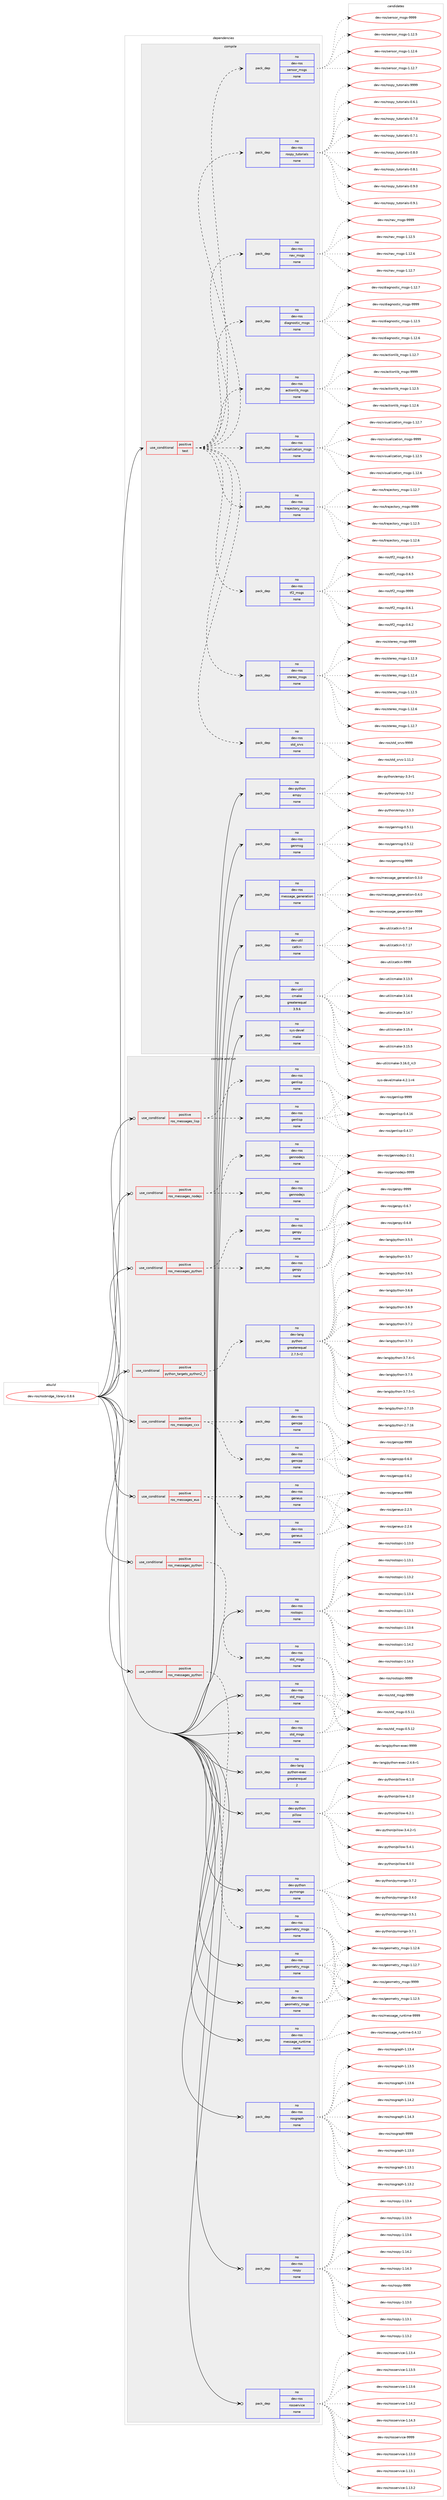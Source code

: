 digraph prolog {

# *************
# Graph options
# *************

newrank=true;
concentrate=true;
compound=true;
graph [rankdir=LR,fontname=Helvetica,fontsize=10,ranksep=1.5];#, ranksep=2.5, nodesep=0.2];
edge  [arrowhead=vee];
node  [fontname=Helvetica,fontsize=10];

# **********
# The ebuild
# **********

subgraph cluster_leftcol {
color=gray;
rank=same;
label=<<i>ebuild</i>>;
id [label="dev-ros/rosbridge_library-0.8.6", color=red, width=4, href="../dev-ros/rosbridge_library-0.8.6.svg"];
}

# ****************
# The dependencies
# ****************

subgraph cluster_midcol {
color=gray;
label=<<i>dependencies</i>>;
subgraph cluster_compile {
fillcolor="#eeeeee";
style=filled;
label=<<i>compile</i>>;
subgraph cond154495 {
dependency660416 [label=<<TABLE BORDER="0" CELLBORDER="1" CELLSPACING="0" CELLPADDING="4"><TR><TD ROWSPAN="3" CELLPADDING="10">use_conditional</TD></TR><TR><TD>positive</TD></TR><TR><TD>test</TD></TR></TABLE>>, shape=none, color=red];
subgraph pack494015 {
dependency660417 [label=<<TABLE BORDER="0" CELLBORDER="1" CELLSPACING="0" CELLPADDING="4" WIDTH="220"><TR><TD ROWSPAN="6" CELLPADDING="30">pack_dep</TD></TR><TR><TD WIDTH="110">no</TD></TR><TR><TD>dev-ros</TD></TR><TR><TD>actionlib_msgs</TD></TR><TR><TD>none</TD></TR><TR><TD></TD></TR></TABLE>>, shape=none, color=blue];
}
dependency660416:e -> dependency660417:w [weight=20,style="dashed",arrowhead="vee"];
subgraph pack494016 {
dependency660418 [label=<<TABLE BORDER="0" CELLBORDER="1" CELLSPACING="0" CELLPADDING="4" WIDTH="220"><TR><TD ROWSPAN="6" CELLPADDING="30">pack_dep</TD></TR><TR><TD WIDTH="110">no</TD></TR><TR><TD>dev-ros</TD></TR><TR><TD>diagnostic_msgs</TD></TR><TR><TD>none</TD></TR><TR><TD></TD></TR></TABLE>>, shape=none, color=blue];
}
dependency660416:e -> dependency660418:w [weight=20,style="dashed",arrowhead="vee"];
subgraph pack494017 {
dependency660419 [label=<<TABLE BORDER="0" CELLBORDER="1" CELLSPACING="0" CELLPADDING="4" WIDTH="220"><TR><TD ROWSPAN="6" CELLPADDING="30">pack_dep</TD></TR><TR><TD WIDTH="110">no</TD></TR><TR><TD>dev-ros</TD></TR><TR><TD>nav_msgs</TD></TR><TR><TD>none</TD></TR><TR><TD></TD></TR></TABLE>>, shape=none, color=blue];
}
dependency660416:e -> dependency660419:w [weight=20,style="dashed",arrowhead="vee"];
subgraph pack494018 {
dependency660420 [label=<<TABLE BORDER="0" CELLBORDER="1" CELLSPACING="0" CELLPADDING="4" WIDTH="220"><TR><TD ROWSPAN="6" CELLPADDING="30">pack_dep</TD></TR><TR><TD WIDTH="110">no</TD></TR><TR><TD>dev-ros</TD></TR><TR><TD>rospy_tutorials</TD></TR><TR><TD>none</TD></TR><TR><TD></TD></TR></TABLE>>, shape=none, color=blue];
}
dependency660416:e -> dependency660420:w [weight=20,style="dashed",arrowhead="vee"];
subgraph pack494019 {
dependency660421 [label=<<TABLE BORDER="0" CELLBORDER="1" CELLSPACING="0" CELLPADDING="4" WIDTH="220"><TR><TD ROWSPAN="6" CELLPADDING="30">pack_dep</TD></TR><TR><TD WIDTH="110">no</TD></TR><TR><TD>dev-ros</TD></TR><TR><TD>sensor_msgs</TD></TR><TR><TD>none</TD></TR><TR><TD></TD></TR></TABLE>>, shape=none, color=blue];
}
dependency660416:e -> dependency660421:w [weight=20,style="dashed",arrowhead="vee"];
subgraph pack494020 {
dependency660422 [label=<<TABLE BORDER="0" CELLBORDER="1" CELLSPACING="0" CELLPADDING="4" WIDTH="220"><TR><TD ROWSPAN="6" CELLPADDING="30">pack_dep</TD></TR><TR><TD WIDTH="110">no</TD></TR><TR><TD>dev-ros</TD></TR><TR><TD>std_srvs</TD></TR><TR><TD>none</TD></TR><TR><TD></TD></TR></TABLE>>, shape=none, color=blue];
}
dependency660416:e -> dependency660422:w [weight=20,style="dashed",arrowhead="vee"];
subgraph pack494021 {
dependency660423 [label=<<TABLE BORDER="0" CELLBORDER="1" CELLSPACING="0" CELLPADDING="4" WIDTH="220"><TR><TD ROWSPAN="6" CELLPADDING="30">pack_dep</TD></TR><TR><TD WIDTH="110">no</TD></TR><TR><TD>dev-ros</TD></TR><TR><TD>stereo_msgs</TD></TR><TR><TD>none</TD></TR><TR><TD></TD></TR></TABLE>>, shape=none, color=blue];
}
dependency660416:e -> dependency660423:w [weight=20,style="dashed",arrowhead="vee"];
subgraph pack494022 {
dependency660424 [label=<<TABLE BORDER="0" CELLBORDER="1" CELLSPACING="0" CELLPADDING="4" WIDTH="220"><TR><TD ROWSPAN="6" CELLPADDING="30">pack_dep</TD></TR><TR><TD WIDTH="110">no</TD></TR><TR><TD>dev-ros</TD></TR><TR><TD>tf2_msgs</TD></TR><TR><TD>none</TD></TR><TR><TD></TD></TR></TABLE>>, shape=none, color=blue];
}
dependency660416:e -> dependency660424:w [weight=20,style="dashed",arrowhead="vee"];
subgraph pack494023 {
dependency660425 [label=<<TABLE BORDER="0" CELLBORDER="1" CELLSPACING="0" CELLPADDING="4" WIDTH="220"><TR><TD ROWSPAN="6" CELLPADDING="30">pack_dep</TD></TR><TR><TD WIDTH="110">no</TD></TR><TR><TD>dev-ros</TD></TR><TR><TD>trajectory_msgs</TD></TR><TR><TD>none</TD></TR><TR><TD></TD></TR></TABLE>>, shape=none, color=blue];
}
dependency660416:e -> dependency660425:w [weight=20,style="dashed",arrowhead="vee"];
subgraph pack494024 {
dependency660426 [label=<<TABLE BORDER="0" CELLBORDER="1" CELLSPACING="0" CELLPADDING="4" WIDTH="220"><TR><TD ROWSPAN="6" CELLPADDING="30">pack_dep</TD></TR><TR><TD WIDTH="110">no</TD></TR><TR><TD>dev-ros</TD></TR><TR><TD>visualization_msgs</TD></TR><TR><TD>none</TD></TR><TR><TD></TD></TR></TABLE>>, shape=none, color=blue];
}
dependency660416:e -> dependency660426:w [weight=20,style="dashed",arrowhead="vee"];
}
id:e -> dependency660416:w [weight=20,style="solid",arrowhead="vee"];
subgraph pack494025 {
dependency660427 [label=<<TABLE BORDER="0" CELLBORDER="1" CELLSPACING="0" CELLPADDING="4" WIDTH="220"><TR><TD ROWSPAN="6" CELLPADDING="30">pack_dep</TD></TR><TR><TD WIDTH="110">no</TD></TR><TR><TD>dev-python</TD></TR><TR><TD>empy</TD></TR><TR><TD>none</TD></TR><TR><TD></TD></TR></TABLE>>, shape=none, color=blue];
}
id:e -> dependency660427:w [weight=20,style="solid",arrowhead="vee"];
subgraph pack494026 {
dependency660428 [label=<<TABLE BORDER="0" CELLBORDER="1" CELLSPACING="0" CELLPADDING="4" WIDTH="220"><TR><TD ROWSPAN="6" CELLPADDING="30">pack_dep</TD></TR><TR><TD WIDTH="110">no</TD></TR><TR><TD>dev-ros</TD></TR><TR><TD>genmsg</TD></TR><TR><TD>none</TD></TR><TR><TD></TD></TR></TABLE>>, shape=none, color=blue];
}
id:e -> dependency660428:w [weight=20,style="solid",arrowhead="vee"];
subgraph pack494027 {
dependency660429 [label=<<TABLE BORDER="0" CELLBORDER="1" CELLSPACING="0" CELLPADDING="4" WIDTH="220"><TR><TD ROWSPAN="6" CELLPADDING="30">pack_dep</TD></TR><TR><TD WIDTH="110">no</TD></TR><TR><TD>dev-ros</TD></TR><TR><TD>message_generation</TD></TR><TR><TD>none</TD></TR><TR><TD></TD></TR></TABLE>>, shape=none, color=blue];
}
id:e -> dependency660429:w [weight=20,style="solid",arrowhead="vee"];
subgraph pack494028 {
dependency660430 [label=<<TABLE BORDER="0" CELLBORDER="1" CELLSPACING="0" CELLPADDING="4" WIDTH="220"><TR><TD ROWSPAN="6" CELLPADDING="30">pack_dep</TD></TR><TR><TD WIDTH="110">no</TD></TR><TR><TD>dev-util</TD></TR><TR><TD>catkin</TD></TR><TR><TD>none</TD></TR><TR><TD></TD></TR></TABLE>>, shape=none, color=blue];
}
id:e -> dependency660430:w [weight=20,style="solid",arrowhead="vee"];
subgraph pack494029 {
dependency660431 [label=<<TABLE BORDER="0" CELLBORDER="1" CELLSPACING="0" CELLPADDING="4" WIDTH="220"><TR><TD ROWSPAN="6" CELLPADDING="30">pack_dep</TD></TR><TR><TD WIDTH="110">no</TD></TR><TR><TD>dev-util</TD></TR><TR><TD>cmake</TD></TR><TR><TD>greaterequal</TD></TR><TR><TD>3.9.6</TD></TR></TABLE>>, shape=none, color=blue];
}
id:e -> dependency660431:w [weight=20,style="solid",arrowhead="vee"];
subgraph pack494030 {
dependency660432 [label=<<TABLE BORDER="0" CELLBORDER="1" CELLSPACING="0" CELLPADDING="4" WIDTH="220"><TR><TD ROWSPAN="6" CELLPADDING="30">pack_dep</TD></TR><TR><TD WIDTH="110">no</TD></TR><TR><TD>sys-devel</TD></TR><TR><TD>make</TD></TR><TR><TD>none</TD></TR><TR><TD></TD></TR></TABLE>>, shape=none, color=blue];
}
id:e -> dependency660432:w [weight=20,style="solid",arrowhead="vee"];
}
subgraph cluster_compileandrun {
fillcolor="#eeeeee";
style=filled;
label=<<i>compile and run</i>>;
subgraph cond154496 {
dependency660433 [label=<<TABLE BORDER="0" CELLBORDER="1" CELLSPACING="0" CELLPADDING="4"><TR><TD ROWSPAN="3" CELLPADDING="10">use_conditional</TD></TR><TR><TD>positive</TD></TR><TR><TD>python_targets_python2_7</TD></TR></TABLE>>, shape=none, color=red];
subgraph pack494031 {
dependency660434 [label=<<TABLE BORDER="0" CELLBORDER="1" CELLSPACING="0" CELLPADDING="4" WIDTH="220"><TR><TD ROWSPAN="6" CELLPADDING="30">pack_dep</TD></TR><TR><TD WIDTH="110">no</TD></TR><TR><TD>dev-lang</TD></TR><TR><TD>python</TD></TR><TR><TD>greaterequal</TD></TR><TR><TD>2.7.5-r2</TD></TR></TABLE>>, shape=none, color=blue];
}
dependency660433:e -> dependency660434:w [weight=20,style="dashed",arrowhead="vee"];
}
id:e -> dependency660433:w [weight=20,style="solid",arrowhead="odotvee"];
subgraph cond154497 {
dependency660435 [label=<<TABLE BORDER="0" CELLBORDER="1" CELLSPACING="0" CELLPADDING="4"><TR><TD ROWSPAN="3" CELLPADDING="10">use_conditional</TD></TR><TR><TD>positive</TD></TR><TR><TD>ros_messages_cxx</TD></TR></TABLE>>, shape=none, color=red];
subgraph pack494032 {
dependency660436 [label=<<TABLE BORDER="0" CELLBORDER="1" CELLSPACING="0" CELLPADDING="4" WIDTH="220"><TR><TD ROWSPAN="6" CELLPADDING="30">pack_dep</TD></TR><TR><TD WIDTH="110">no</TD></TR><TR><TD>dev-ros</TD></TR><TR><TD>gencpp</TD></TR><TR><TD>none</TD></TR><TR><TD></TD></TR></TABLE>>, shape=none, color=blue];
}
dependency660435:e -> dependency660436:w [weight=20,style="dashed",arrowhead="vee"];
subgraph pack494033 {
dependency660437 [label=<<TABLE BORDER="0" CELLBORDER="1" CELLSPACING="0" CELLPADDING="4" WIDTH="220"><TR><TD ROWSPAN="6" CELLPADDING="30">pack_dep</TD></TR><TR><TD WIDTH="110">no</TD></TR><TR><TD>dev-ros</TD></TR><TR><TD>gencpp</TD></TR><TR><TD>none</TD></TR><TR><TD></TD></TR></TABLE>>, shape=none, color=blue];
}
dependency660435:e -> dependency660437:w [weight=20,style="dashed",arrowhead="vee"];
}
id:e -> dependency660435:w [weight=20,style="solid",arrowhead="odotvee"];
subgraph cond154498 {
dependency660438 [label=<<TABLE BORDER="0" CELLBORDER="1" CELLSPACING="0" CELLPADDING="4"><TR><TD ROWSPAN="3" CELLPADDING="10">use_conditional</TD></TR><TR><TD>positive</TD></TR><TR><TD>ros_messages_eus</TD></TR></TABLE>>, shape=none, color=red];
subgraph pack494034 {
dependency660439 [label=<<TABLE BORDER="0" CELLBORDER="1" CELLSPACING="0" CELLPADDING="4" WIDTH="220"><TR><TD ROWSPAN="6" CELLPADDING="30">pack_dep</TD></TR><TR><TD WIDTH="110">no</TD></TR><TR><TD>dev-ros</TD></TR><TR><TD>geneus</TD></TR><TR><TD>none</TD></TR><TR><TD></TD></TR></TABLE>>, shape=none, color=blue];
}
dependency660438:e -> dependency660439:w [weight=20,style="dashed",arrowhead="vee"];
subgraph pack494035 {
dependency660440 [label=<<TABLE BORDER="0" CELLBORDER="1" CELLSPACING="0" CELLPADDING="4" WIDTH="220"><TR><TD ROWSPAN="6" CELLPADDING="30">pack_dep</TD></TR><TR><TD WIDTH="110">no</TD></TR><TR><TD>dev-ros</TD></TR><TR><TD>geneus</TD></TR><TR><TD>none</TD></TR><TR><TD></TD></TR></TABLE>>, shape=none, color=blue];
}
dependency660438:e -> dependency660440:w [weight=20,style="dashed",arrowhead="vee"];
}
id:e -> dependency660438:w [weight=20,style="solid",arrowhead="odotvee"];
subgraph cond154499 {
dependency660441 [label=<<TABLE BORDER="0" CELLBORDER="1" CELLSPACING="0" CELLPADDING="4"><TR><TD ROWSPAN="3" CELLPADDING="10">use_conditional</TD></TR><TR><TD>positive</TD></TR><TR><TD>ros_messages_lisp</TD></TR></TABLE>>, shape=none, color=red];
subgraph pack494036 {
dependency660442 [label=<<TABLE BORDER="0" CELLBORDER="1" CELLSPACING="0" CELLPADDING="4" WIDTH="220"><TR><TD ROWSPAN="6" CELLPADDING="30">pack_dep</TD></TR><TR><TD WIDTH="110">no</TD></TR><TR><TD>dev-ros</TD></TR><TR><TD>genlisp</TD></TR><TR><TD>none</TD></TR><TR><TD></TD></TR></TABLE>>, shape=none, color=blue];
}
dependency660441:e -> dependency660442:w [weight=20,style="dashed",arrowhead="vee"];
subgraph pack494037 {
dependency660443 [label=<<TABLE BORDER="0" CELLBORDER="1" CELLSPACING="0" CELLPADDING="4" WIDTH="220"><TR><TD ROWSPAN="6" CELLPADDING="30">pack_dep</TD></TR><TR><TD WIDTH="110">no</TD></TR><TR><TD>dev-ros</TD></TR><TR><TD>genlisp</TD></TR><TR><TD>none</TD></TR><TR><TD></TD></TR></TABLE>>, shape=none, color=blue];
}
dependency660441:e -> dependency660443:w [weight=20,style="dashed",arrowhead="vee"];
}
id:e -> dependency660441:w [weight=20,style="solid",arrowhead="odotvee"];
subgraph cond154500 {
dependency660444 [label=<<TABLE BORDER="0" CELLBORDER="1" CELLSPACING="0" CELLPADDING="4"><TR><TD ROWSPAN="3" CELLPADDING="10">use_conditional</TD></TR><TR><TD>positive</TD></TR><TR><TD>ros_messages_nodejs</TD></TR></TABLE>>, shape=none, color=red];
subgraph pack494038 {
dependency660445 [label=<<TABLE BORDER="0" CELLBORDER="1" CELLSPACING="0" CELLPADDING="4" WIDTH="220"><TR><TD ROWSPAN="6" CELLPADDING="30">pack_dep</TD></TR><TR><TD WIDTH="110">no</TD></TR><TR><TD>dev-ros</TD></TR><TR><TD>gennodejs</TD></TR><TR><TD>none</TD></TR><TR><TD></TD></TR></TABLE>>, shape=none, color=blue];
}
dependency660444:e -> dependency660445:w [weight=20,style="dashed",arrowhead="vee"];
subgraph pack494039 {
dependency660446 [label=<<TABLE BORDER="0" CELLBORDER="1" CELLSPACING="0" CELLPADDING="4" WIDTH="220"><TR><TD ROWSPAN="6" CELLPADDING="30">pack_dep</TD></TR><TR><TD WIDTH="110">no</TD></TR><TR><TD>dev-ros</TD></TR><TR><TD>gennodejs</TD></TR><TR><TD>none</TD></TR><TR><TD></TD></TR></TABLE>>, shape=none, color=blue];
}
dependency660444:e -> dependency660446:w [weight=20,style="dashed",arrowhead="vee"];
}
id:e -> dependency660444:w [weight=20,style="solid",arrowhead="odotvee"];
subgraph cond154501 {
dependency660447 [label=<<TABLE BORDER="0" CELLBORDER="1" CELLSPACING="0" CELLPADDING="4"><TR><TD ROWSPAN="3" CELLPADDING="10">use_conditional</TD></TR><TR><TD>positive</TD></TR><TR><TD>ros_messages_python</TD></TR></TABLE>>, shape=none, color=red];
subgraph pack494040 {
dependency660448 [label=<<TABLE BORDER="0" CELLBORDER="1" CELLSPACING="0" CELLPADDING="4" WIDTH="220"><TR><TD ROWSPAN="6" CELLPADDING="30">pack_dep</TD></TR><TR><TD WIDTH="110">no</TD></TR><TR><TD>dev-ros</TD></TR><TR><TD>genpy</TD></TR><TR><TD>none</TD></TR><TR><TD></TD></TR></TABLE>>, shape=none, color=blue];
}
dependency660447:e -> dependency660448:w [weight=20,style="dashed",arrowhead="vee"];
subgraph pack494041 {
dependency660449 [label=<<TABLE BORDER="0" CELLBORDER="1" CELLSPACING="0" CELLPADDING="4" WIDTH="220"><TR><TD ROWSPAN="6" CELLPADDING="30">pack_dep</TD></TR><TR><TD WIDTH="110">no</TD></TR><TR><TD>dev-ros</TD></TR><TR><TD>genpy</TD></TR><TR><TD>none</TD></TR><TR><TD></TD></TR></TABLE>>, shape=none, color=blue];
}
dependency660447:e -> dependency660449:w [weight=20,style="dashed",arrowhead="vee"];
}
id:e -> dependency660447:w [weight=20,style="solid",arrowhead="odotvee"];
subgraph cond154502 {
dependency660450 [label=<<TABLE BORDER="0" CELLBORDER="1" CELLSPACING="0" CELLPADDING="4"><TR><TD ROWSPAN="3" CELLPADDING="10">use_conditional</TD></TR><TR><TD>positive</TD></TR><TR><TD>ros_messages_python</TD></TR></TABLE>>, shape=none, color=red];
subgraph pack494042 {
dependency660451 [label=<<TABLE BORDER="0" CELLBORDER="1" CELLSPACING="0" CELLPADDING="4" WIDTH="220"><TR><TD ROWSPAN="6" CELLPADDING="30">pack_dep</TD></TR><TR><TD WIDTH="110">no</TD></TR><TR><TD>dev-ros</TD></TR><TR><TD>geometry_msgs</TD></TR><TR><TD>none</TD></TR><TR><TD></TD></TR></TABLE>>, shape=none, color=blue];
}
dependency660450:e -> dependency660451:w [weight=20,style="dashed",arrowhead="vee"];
}
id:e -> dependency660450:w [weight=20,style="solid",arrowhead="odotvee"];
subgraph cond154503 {
dependency660452 [label=<<TABLE BORDER="0" CELLBORDER="1" CELLSPACING="0" CELLPADDING="4"><TR><TD ROWSPAN="3" CELLPADDING="10">use_conditional</TD></TR><TR><TD>positive</TD></TR><TR><TD>ros_messages_python</TD></TR></TABLE>>, shape=none, color=red];
subgraph pack494043 {
dependency660453 [label=<<TABLE BORDER="0" CELLBORDER="1" CELLSPACING="0" CELLPADDING="4" WIDTH="220"><TR><TD ROWSPAN="6" CELLPADDING="30">pack_dep</TD></TR><TR><TD WIDTH="110">no</TD></TR><TR><TD>dev-ros</TD></TR><TR><TD>std_msgs</TD></TR><TR><TD>none</TD></TR><TR><TD></TD></TR></TABLE>>, shape=none, color=blue];
}
dependency660452:e -> dependency660453:w [weight=20,style="dashed",arrowhead="vee"];
}
id:e -> dependency660452:w [weight=20,style="solid",arrowhead="odotvee"];
subgraph pack494044 {
dependency660454 [label=<<TABLE BORDER="0" CELLBORDER="1" CELLSPACING="0" CELLPADDING="4" WIDTH="220"><TR><TD ROWSPAN="6" CELLPADDING="30">pack_dep</TD></TR><TR><TD WIDTH="110">no</TD></TR><TR><TD>dev-lang</TD></TR><TR><TD>python-exec</TD></TR><TR><TD>greaterequal</TD></TR><TR><TD>2</TD></TR></TABLE>>, shape=none, color=blue];
}
id:e -> dependency660454:w [weight=20,style="solid",arrowhead="odotvee"];
subgraph pack494045 {
dependency660455 [label=<<TABLE BORDER="0" CELLBORDER="1" CELLSPACING="0" CELLPADDING="4" WIDTH="220"><TR><TD ROWSPAN="6" CELLPADDING="30">pack_dep</TD></TR><TR><TD WIDTH="110">no</TD></TR><TR><TD>dev-python</TD></TR><TR><TD>pillow</TD></TR><TR><TD>none</TD></TR><TR><TD></TD></TR></TABLE>>, shape=none, color=blue];
}
id:e -> dependency660455:w [weight=20,style="solid",arrowhead="odotvee"];
subgraph pack494046 {
dependency660456 [label=<<TABLE BORDER="0" CELLBORDER="1" CELLSPACING="0" CELLPADDING="4" WIDTH="220"><TR><TD ROWSPAN="6" CELLPADDING="30">pack_dep</TD></TR><TR><TD WIDTH="110">no</TD></TR><TR><TD>dev-python</TD></TR><TR><TD>pymongo</TD></TR><TR><TD>none</TD></TR><TR><TD></TD></TR></TABLE>>, shape=none, color=blue];
}
id:e -> dependency660456:w [weight=20,style="solid",arrowhead="odotvee"];
subgraph pack494047 {
dependency660457 [label=<<TABLE BORDER="0" CELLBORDER="1" CELLSPACING="0" CELLPADDING="4" WIDTH="220"><TR><TD ROWSPAN="6" CELLPADDING="30">pack_dep</TD></TR><TR><TD WIDTH="110">no</TD></TR><TR><TD>dev-ros</TD></TR><TR><TD>geometry_msgs</TD></TR><TR><TD>none</TD></TR><TR><TD></TD></TR></TABLE>>, shape=none, color=blue];
}
id:e -> dependency660457:w [weight=20,style="solid",arrowhead="odotvee"];
subgraph pack494048 {
dependency660458 [label=<<TABLE BORDER="0" CELLBORDER="1" CELLSPACING="0" CELLPADDING="4" WIDTH="220"><TR><TD ROWSPAN="6" CELLPADDING="30">pack_dep</TD></TR><TR><TD WIDTH="110">no</TD></TR><TR><TD>dev-ros</TD></TR><TR><TD>geometry_msgs</TD></TR><TR><TD>none</TD></TR><TR><TD></TD></TR></TABLE>>, shape=none, color=blue];
}
id:e -> dependency660458:w [weight=20,style="solid",arrowhead="odotvee"];
subgraph pack494049 {
dependency660459 [label=<<TABLE BORDER="0" CELLBORDER="1" CELLSPACING="0" CELLPADDING="4" WIDTH="220"><TR><TD ROWSPAN="6" CELLPADDING="30">pack_dep</TD></TR><TR><TD WIDTH="110">no</TD></TR><TR><TD>dev-ros</TD></TR><TR><TD>message_runtime</TD></TR><TR><TD>none</TD></TR><TR><TD></TD></TR></TABLE>>, shape=none, color=blue];
}
id:e -> dependency660459:w [weight=20,style="solid",arrowhead="odotvee"];
subgraph pack494050 {
dependency660460 [label=<<TABLE BORDER="0" CELLBORDER="1" CELLSPACING="0" CELLPADDING="4" WIDTH="220"><TR><TD ROWSPAN="6" CELLPADDING="30">pack_dep</TD></TR><TR><TD WIDTH="110">no</TD></TR><TR><TD>dev-ros</TD></TR><TR><TD>rosgraph</TD></TR><TR><TD>none</TD></TR><TR><TD></TD></TR></TABLE>>, shape=none, color=blue];
}
id:e -> dependency660460:w [weight=20,style="solid",arrowhead="odotvee"];
subgraph pack494051 {
dependency660461 [label=<<TABLE BORDER="0" CELLBORDER="1" CELLSPACING="0" CELLPADDING="4" WIDTH="220"><TR><TD ROWSPAN="6" CELLPADDING="30">pack_dep</TD></TR><TR><TD WIDTH="110">no</TD></TR><TR><TD>dev-ros</TD></TR><TR><TD>rospy</TD></TR><TR><TD>none</TD></TR><TR><TD></TD></TR></TABLE>>, shape=none, color=blue];
}
id:e -> dependency660461:w [weight=20,style="solid",arrowhead="odotvee"];
subgraph pack494052 {
dependency660462 [label=<<TABLE BORDER="0" CELLBORDER="1" CELLSPACING="0" CELLPADDING="4" WIDTH="220"><TR><TD ROWSPAN="6" CELLPADDING="30">pack_dep</TD></TR><TR><TD WIDTH="110">no</TD></TR><TR><TD>dev-ros</TD></TR><TR><TD>rosservice</TD></TR><TR><TD>none</TD></TR><TR><TD></TD></TR></TABLE>>, shape=none, color=blue];
}
id:e -> dependency660462:w [weight=20,style="solid",arrowhead="odotvee"];
subgraph pack494053 {
dependency660463 [label=<<TABLE BORDER="0" CELLBORDER="1" CELLSPACING="0" CELLPADDING="4" WIDTH="220"><TR><TD ROWSPAN="6" CELLPADDING="30">pack_dep</TD></TR><TR><TD WIDTH="110">no</TD></TR><TR><TD>dev-ros</TD></TR><TR><TD>rostopic</TD></TR><TR><TD>none</TD></TR><TR><TD></TD></TR></TABLE>>, shape=none, color=blue];
}
id:e -> dependency660463:w [weight=20,style="solid",arrowhead="odotvee"];
subgraph pack494054 {
dependency660464 [label=<<TABLE BORDER="0" CELLBORDER="1" CELLSPACING="0" CELLPADDING="4" WIDTH="220"><TR><TD ROWSPAN="6" CELLPADDING="30">pack_dep</TD></TR><TR><TD WIDTH="110">no</TD></TR><TR><TD>dev-ros</TD></TR><TR><TD>std_msgs</TD></TR><TR><TD>none</TD></TR><TR><TD></TD></TR></TABLE>>, shape=none, color=blue];
}
id:e -> dependency660464:w [weight=20,style="solid",arrowhead="odotvee"];
subgraph pack494055 {
dependency660465 [label=<<TABLE BORDER="0" CELLBORDER="1" CELLSPACING="0" CELLPADDING="4" WIDTH="220"><TR><TD ROWSPAN="6" CELLPADDING="30">pack_dep</TD></TR><TR><TD WIDTH="110">no</TD></TR><TR><TD>dev-ros</TD></TR><TR><TD>std_msgs</TD></TR><TR><TD>none</TD></TR><TR><TD></TD></TR></TABLE>>, shape=none, color=blue];
}
id:e -> dependency660465:w [weight=20,style="solid",arrowhead="odotvee"];
}
subgraph cluster_run {
fillcolor="#eeeeee";
style=filled;
label=<<i>run</i>>;
}
}

# **************
# The candidates
# **************

subgraph cluster_choices {
rank=same;
color=gray;
label=<<i>candidates</i>>;

subgraph choice494015 {
color=black;
nodesep=1;
choice10010111845114111115479799116105111110108105989510911510311545494649504653 [label="dev-ros/actionlib_msgs-1.12.5", color=red, width=4,href="../dev-ros/actionlib_msgs-1.12.5.svg"];
choice10010111845114111115479799116105111110108105989510911510311545494649504654 [label="dev-ros/actionlib_msgs-1.12.6", color=red, width=4,href="../dev-ros/actionlib_msgs-1.12.6.svg"];
choice10010111845114111115479799116105111110108105989510911510311545494649504655 [label="dev-ros/actionlib_msgs-1.12.7", color=red, width=4,href="../dev-ros/actionlib_msgs-1.12.7.svg"];
choice1001011184511411111547979911610511111010810598951091151031154557575757 [label="dev-ros/actionlib_msgs-9999", color=red, width=4,href="../dev-ros/actionlib_msgs-9999.svg"];
dependency660417:e -> choice10010111845114111115479799116105111110108105989510911510311545494649504653:w [style=dotted,weight="100"];
dependency660417:e -> choice10010111845114111115479799116105111110108105989510911510311545494649504654:w [style=dotted,weight="100"];
dependency660417:e -> choice10010111845114111115479799116105111110108105989510911510311545494649504655:w [style=dotted,weight="100"];
dependency660417:e -> choice1001011184511411111547979911610511111010810598951091151031154557575757:w [style=dotted,weight="100"];
}
subgraph choice494016 {
color=black;
nodesep=1;
choice100101118451141111154710010597103110111115116105999510911510311545494649504653 [label="dev-ros/diagnostic_msgs-1.12.5", color=red, width=4,href="../dev-ros/diagnostic_msgs-1.12.5.svg"];
choice100101118451141111154710010597103110111115116105999510911510311545494649504654 [label="dev-ros/diagnostic_msgs-1.12.6", color=red, width=4,href="../dev-ros/diagnostic_msgs-1.12.6.svg"];
choice100101118451141111154710010597103110111115116105999510911510311545494649504655 [label="dev-ros/diagnostic_msgs-1.12.7", color=red, width=4,href="../dev-ros/diagnostic_msgs-1.12.7.svg"];
choice10010111845114111115471001059710311011111511610599951091151031154557575757 [label="dev-ros/diagnostic_msgs-9999", color=red, width=4,href="../dev-ros/diagnostic_msgs-9999.svg"];
dependency660418:e -> choice100101118451141111154710010597103110111115116105999510911510311545494649504653:w [style=dotted,weight="100"];
dependency660418:e -> choice100101118451141111154710010597103110111115116105999510911510311545494649504654:w [style=dotted,weight="100"];
dependency660418:e -> choice100101118451141111154710010597103110111115116105999510911510311545494649504655:w [style=dotted,weight="100"];
dependency660418:e -> choice10010111845114111115471001059710311011111511610599951091151031154557575757:w [style=dotted,weight="100"];
}
subgraph choice494017 {
color=black;
nodesep=1;
choice1001011184511411111547110971189510911510311545494649504653 [label="dev-ros/nav_msgs-1.12.5", color=red, width=4,href="../dev-ros/nav_msgs-1.12.5.svg"];
choice1001011184511411111547110971189510911510311545494649504654 [label="dev-ros/nav_msgs-1.12.6", color=red, width=4,href="../dev-ros/nav_msgs-1.12.6.svg"];
choice1001011184511411111547110971189510911510311545494649504655 [label="dev-ros/nav_msgs-1.12.7", color=red, width=4,href="../dev-ros/nav_msgs-1.12.7.svg"];
choice100101118451141111154711097118951091151031154557575757 [label="dev-ros/nav_msgs-9999", color=red, width=4,href="../dev-ros/nav_msgs-9999.svg"];
dependency660419:e -> choice1001011184511411111547110971189510911510311545494649504653:w [style=dotted,weight="100"];
dependency660419:e -> choice1001011184511411111547110971189510911510311545494649504654:w [style=dotted,weight="100"];
dependency660419:e -> choice1001011184511411111547110971189510911510311545494649504655:w [style=dotted,weight="100"];
dependency660419:e -> choice100101118451141111154711097118951091151031154557575757:w [style=dotted,weight="100"];
}
subgraph choice494018 {
color=black;
nodesep=1;
choice10010111845114111115471141111151121219511611711611111410597108115454846544649 [label="dev-ros/rospy_tutorials-0.6.1", color=red, width=4,href="../dev-ros/rospy_tutorials-0.6.1.svg"];
choice10010111845114111115471141111151121219511611711611111410597108115454846554648 [label="dev-ros/rospy_tutorials-0.7.0", color=red, width=4,href="../dev-ros/rospy_tutorials-0.7.0.svg"];
choice10010111845114111115471141111151121219511611711611111410597108115454846554649 [label="dev-ros/rospy_tutorials-0.7.1", color=red, width=4,href="../dev-ros/rospy_tutorials-0.7.1.svg"];
choice10010111845114111115471141111151121219511611711611111410597108115454846564648 [label="dev-ros/rospy_tutorials-0.8.0", color=red, width=4,href="../dev-ros/rospy_tutorials-0.8.0.svg"];
choice10010111845114111115471141111151121219511611711611111410597108115454846564649 [label="dev-ros/rospy_tutorials-0.8.1", color=red, width=4,href="../dev-ros/rospy_tutorials-0.8.1.svg"];
choice10010111845114111115471141111151121219511611711611111410597108115454846574648 [label="dev-ros/rospy_tutorials-0.9.0", color=red, width=4,href="../dev-ros/rospy_tutorials-0.9.0.svg"];
choice10010111845114111115471141111151121219511611711611111410597108115454846574649 [label="dev-ros/rospy_tutorials-0.9.1", color=red, width=4,href="../dev-ros/rospy_tutorials-0.9.1.svg"];
choice100101118451141111154711411111511212195116117116111114105971081154557575757 [label="dev-ros/rospy_tutorials-9999", color=red, width=4,href="../dev-ros/rospy_tutorials-9999.svg"];
dependency660420:e -> choice10010111845114111115471141111151121219511611711611111410597108115454846544649:w [style=dotted,weight="100"];
dependency660420:e -> choice10010111845114111115471141111151121219511611711611111410597108115454846554648:w [style=dotted,weight="100"];
dependency660420:e -> choice10010111845114111115471141111151121219511611711611111410597108115454846554649:w [style=dotted,weight="100"];
dependency660420:e -> choice10010111845114111115471141111151121219511611711611111410597108115454846564648:w [style=dotted,weight="100"];
dependency660420:e -> choice10010111845114111115471141111151121219511611711611111410597108115454846564649:w [style=dotted,weight="100"];
dependency660420:e -> choice10010111845114111115471141111151121219511611711611111410597108115454846574648:w [style=dotted,weight="100"];
dependency660420:e -> choice10010111845114111115471141111151121219511611711611111410597108115454846574649:w [style=dotted,weight="100"];
dependency660420:e -> choice100101118451141111154711411111511212195116117116111114105971081154557575757:w [style=dotted,weight="100"];
}
subgraph choice494019 {
color=black;
nodesep=1;
choice10010111845114111115471151011101151111149510911510311545494649504653 [label="dev-ros/sensor_msgs-1.12.5", color=red, width=4,href="../dev-ros/sensor_msgs-1.12.5.svg"];
choice10010111845114111115471151011101151111149510911510311545494649504654 [label="dev-ros/sensor_msgs-1.12.6", color=red, width=4,href="../dev-ros/sensor_msgs-1.12.6.svg"];
choice10010111845114111115471151011101151111149510911510311545494649504655 [label="dev-ros/sensor_msgs-1.12.7", color=red, width=4,href="../dev-ros/sensor_msgs-1.12.7.svg"];
choice1001011184511411111547115101110115111114951091151031154557575757 [label="dev-ros/sensor_msgs-9999", color=red, width=4,href="../dev-ros/sensor_msgs-9999.svg"];
dependency660421:e -> choice10010111845114111115471151011101151111149510911510311545494649504653:w [style=dotted,weight="100"];
dependency660421:e -> choice10010111845114111115471151011101151111149510911510311545494649504654:w [style=dotted,weight="100"];
dependency660421:e -> choice10010111845114111115471151011101151111149510911510311545494649504655:w [style=dotted,weight="100"];
dependency660421:e -> choice1001011184511411111547115101110115111114951091151031154557575757:w [style=dotted,weight="100"];
}
subgraph choice494020 {
color=black;
nodesep=1;
choice10010111845114111115471151161009511511411811545494649494650 [label="dev-ros/std_srvs-1.11.2", color=red, width=4,href="../dev-ros/std_srvs-1.11.2.svg"];
choice1001011184511411111547115116100951151141181154557575757 [label="dev-ros/std_srvs-9999", color=red, width=4,href="../dev-ros/std_srvs-9999.svg"];
dependency660422:e -> choice10010111845114111115471151161009511511411811545494649494650:w [style=dotted,weight="100"];
dependency660422:e -> choice1001011184511411111547115116100951151141181154557575757:w [style=dotted,weight="100"];
}
subgraph choice494021 {
color=black;
nodesep=1;
choice10010111845114111115471151161011141011119510911510311545494649504651 [label="dev-ros/stereo_msgs-1.12.3", color=red, width=4,href="../dev-ros/stereo_msgs-1.12.3.svg"];
choice10010111845114111115471151161011141011119510911510311545494649504652 [label="dev-ros/stereo_msgs-1.12.4", color=red, width=4,href="../dev-ros/stereo_msgs-1.12.4.svg"];
choice10010111845114111115471151161011141011119510911510311545494649504653 [label="dev-ros/stereo_msgs-1.12.5", color=red, width=4,href="../dev-ros/stereo_msgs-1.12.5.svg"];
choice10010111845114111115471151161011141011119510911510311545494649504654 [label="dev-ros/stereo_msgs-1.12.6", color=red, width=4,href="../dev-ros/stereo_msgs-1.12.6.svg"];
choice10010111845114111115471151161011141011119510911510311545494649504655 [label="dev-ros/stereo_msgs-1.12.7", color=red, width=4,href="../dev-ros/stereo_msgs-1.12.7.svg"];
choice1001011184511411111547115116101114101111951091151031154557575757 [label="dev-ros/stereo_msgs-9999", color=red, width=4,href="../dev-ros/stereo_msgs-9999.svg"];
dependency660423:e -> choice10010111845114111115471151161011141011119510911510311545494649504651:w [style=dotted,weight="100"];
dependency660423:e -> choice10010111845114111115471151161011141011119510911510311545494649504652:w [style=dotted,weight="100"];
dependency660423:e -> choice10010111845114111115471151161011141011119510911510311545494649504653:w [style=dotted,weight="100"];
dependency660423:e -> choice10010111845114111115471151161011141011119510911510311545494649504654:w [style=dotted,weight="100"];
dependency660423:e -> choice10010111845114111115471151161011141011119510911510311545494649504655:w [style=dotted,weight="100"];
dependency660423:e -> choice1001011184511411111547115116101114101111951091151031154557575757:w [style=dotted,weight="100"];
}
subgraph choice494022 {
color=black;
nodesep=1;
choice10010111845114111115471161025095109115103115454846544649 [label="dev-ros/tf2_msgs-0.6.1", color=red, width=4,href="../dev-ros/tf2_msgs-0.6.1.svg"];
choice10010111845114111115471161025095109115103115454846544650 [label="dev-ros/tf2_msgs-0.6.2", color=red, width=4,href="../dev-ros/tf2_msgs-0.6.2.svg"];
choice10010111845114111115471161025095109115103115454846544651 [label="dev-ros/tf2_msgs-0.6.3", color=red, width=4,href="../dev-ros/tf2_msgs-0.6.3.svg"];
choice10010111845114111115471161025095109115103115454846544653 [label="dev-ros/tf2_msgs-0.6.5", color=red, width=4,href="../dev-ros/tf2_msgs-0.6.5.svg"];
choice100101118451141111154711610250951091151031154557575757 [label="dev-ros/tf2_msgs-9999", color=red, width=4,href="../dev-ros/tf2_msgs-9999.svg"];
dependency660424:e -> choice10010111845114111115471161025095109115103115454846544649:w [style=dotted,weight="100"];
dependency660424:e -> choice10010111845114111115471161025095109115103115454846544650:w [style=dotted,weight="100"];
dependency660424:e -> choice10010111845114111115471161025095109115103115454846544651:w [style=dotted,weight="100"];
dependency660424:e -> choice10010111845114111115471161025095109115103115454846544653:w [style=dotted,weight="100"];
dependency660424:e -> choice100101118451141111154711610250951091151031154557575757:w [style=dotted,weight="100"];
}
subgraph choice494023 {
color=black;
nodesep=1;
choice100101118451141111154711611497106101991161111141219510911510311545494649504653 [label="dev-ros/trajectory_msgs-1.12.5", color=red, width=4,href="../dev-ros/trajectory_msgs-1.12.5.svg"];
choice100101118451141111154711611497106101991161111141219510911510311545494649504654 [label="dev-ros/trajectory_msgs-1.12.6", color=red, width=4,href="../dev-ros/trajectory_msgs-1.12.6.svg"];
choice100101118451141111154711611497106101991161111141219510911510311545494649504655 [label="dev-ros/trajectory_msgs-1.12.7", color=red, width=4,href="../dev-ros/trajectory_msgs-1.12.7.svg"];
choice10010111845114111115471161149710610199116111114121951091151031154557575757 [label="dev-ros/trajectory_msgs-9999", color=red, width=4,href="../dev-ros/trajectory_msgs-9999.svg"];
dependency660425:e -> choice100101118451141111154711611497106101991161111141219510911510311545494649504653:w [style=dotted,weight="100"];
dependency660425:e -> choice100101118451141111154711611497106101991161111141219510911510311545494649504654:w [style=dotted,weight="100"];
dependency660425:e -> choice100101118451141111154711611497106101991161111141219510911510311545494649504655:w [style=dotted,weight="100"];
dependency660425:e -> choice10010111845114111115471161149710610199116111114121951091151031154557575757:w [style=dotted,weight="100"];
}
subgraph choice494024 {
color=black;
nodesep=1;
choice100101118451141111154711810511511797108105122971161051111109510911510311545494649504653 [label="dev-ros/visualization_msgs-1.12.5", color=red, width=4,href="../dev-ros/visualization_msgs-1.12.5.svg"];
choice100101118451141111154711810511511797108105122971161051111109510911510311545494649504654 [label="dev-ros/visualization_msgs-1.12.6", color=red, width=4,href="../dev-ros/visualization_msgs-1.12.6.svg"];
choice100101118451141111154711810511511797108105122971161051111109510911510311545494649504655 [label="dev-ros/visualization_msgs-1.12.7", color=red, width=4,href="../dev-ros/visualization_msgs-1.12.7.svg"];
choice10010111845114111115471181051151179710810512297116105111110951091151031154557575757 [label="dev-ros/visualization_msgs-9999", color=red, width=4,href="../dev-ros/visualization_msgs-9999.svg"];
dependency660426:e -> choice100101118451141111154711810511511797108105122971161051111109510911510311545494649504653:w [style=dotted,weight="100"];
dependency660426:e -> choice100101118451141111154711810511511797108105122971161051111109510911510311545494649504654:w [style=dotted,weight="100"];
dependency660426:e -> choice100101118451141111154711810511511797108105122971161051111109510911510311545494649504655:w [style=dotted,weight="100"];
dependency660426:e -> choice10010111845114111115471181051151179710810512297116105111110951091151031154557575757:w [style=dotted,weight="100"];
}
subgraph choice494025 {
color=black;
nodesep=1;
choice1001011184511212111610411111047101109112121455146514511449 [label="dev-python/empy-3.3-r1", color=red, width=4,href="../dev-python/empy-3.3-r1.svg"];
choice1001011184511212111610411111047101109112121455146514650 [label="dev-python/empy-3.3.2", color=red, width=4,href="../dev-python/empy-3.3.2.svg"];
choice1001011184511212111610411111047101109112121455146514651 [label="dev-python/empy-3.3.3", color=red, width=4,href="../dev-python/empy-3.3.3.svg"];
dependency660427:e -> choice1001011184511212111610411111047101109112121455146514511449:w [style=dotted,weight="100"];
dependency660427:e -> choice1001011184511212111610411111047101109112121455146514650:w [style=dotted,weight="100"];
dependency660427:e -> choice1001011184511212111610411111047101109112121455146514651:w [style=dotted,weight="100"];
}
subgraph choice494026 {
color=black;
nodesep=1;
choice100101118451141111154710310111010911510345484653464949 [label="dev-ros/genmsg-0.5.11", color=red, width=4,href="../dev-ros/genmsg-0.5.11.svg"];
choice100101118451141111154710310111010911510345484653464950 [label="dev-ros/genmsg-0.5.12", color=red, width=4,href="../dev-ros/genmsg-0.5.12.svg"];
choice10010111845114111115471031011101091151034557575757 [label="dev-ros/genmsg-9999", color=red, width=4,href="../dev-ros/genmsg-9999.svg"];
dependency660428:e -> choice100101118451141111154710310111010911510345484653464949:w [style=dotted,weight="100"];
dependency660428:e -> choice100101118451141111154710310111010911510345484653464950:w [style=dotted,weight="100"];
dependency660428:e -> choice10010111845114111115471031011101091151034557575757:w [style=dotted,weight="100"];
}
subgraph choice494027 {
color=black;
nodesep=1;
choice1001011184511411111547109101115115971031019510310111010111497116105111110454846514648 [label="dev-ros/message_generation-0.3.0", color=red, width=4,href="../dev-ros/message_generation-0.3.0.svg"];
choice1001011184511411111547109101115115971031019510310111010111497116105111110454846524648 [label="dev-ros/message_generation-0.4.0", color=red, width=4,href="../dev-ros/message_generation-0.4.0.svg"];
choice10010111845114111115471091011151159710310195103101110101114971161051111104557575757 [label="dev-ros/message_generation-9999", color=red, width=4,href="../dev-ros/message_generation-9999.svg"];
dependency660429:e -> choice1001011184511411111547109101115115971031019510310111010111497116105111110454846514648:w [style=dotted,weight="100"];
dependency660429:e -> choice1001011184511411111547109101115115971031019510310111010111497116105111110454846524648:w [style=dotted,weight="100"];
dependency660429:e -> choice10010111845114111115471091011151159710310195103101110101114971161051111104557575757:w [style=dotted,weight="100"];
}
subgraph choice494028 {
color=black;
nodesep=1;
choice1001011184511711610510847999711610710511045484655464952 [label="dev-util/catkin-0.7.14", color=red, width=4,href="../dev-util/catkin-0.7.14.svg"];
choice1001011184511711610510847999711610710511045484655464955 [label="dev-util/catkin-0.7.17", color=red, width=4,href="../dev-util/catkin-0.7.17.svg"];
choice100101118451171161051084799971161071051104557575757 [label="dev-util/catkin-9999", color=red, width=4,href="../dev-util/catkin-9999.svg"];
dependency660430:e -> choice1001011184511711610510847999711610710511045484655464952:w [style=dotted,weight="100"];
dependency660430:e -> choice1001011184511711610510847999711610710511045484655464955:w [style=dotted,weight="100"];
dependency660430:e -> choice100101118451171161051084799971161071051104557575757:w [style=dotted,weight="100"];
}
subgraph choice494029 {
color=black;
nodesep=1;
choice1001011184511711610510847991099710710145514649514653 [label="dev-util/cmake-3.13.5", color=red, width=4,href="../dev-util/cmake-3.13.5.svg"];
choice1001011184511711610510847991099710710145514649524654 [label="dev-util/cmake-3.14.6", color=red, width=4,href="../dev-util/cmake-3.14.6.svg"];
choice1001011184511711610510847991099710710145514649524655 [label="dev-util/cmake-3.14.7", color=red, width=4,href="../dev-util/cmake-3.14.7.svg"];
choice1001011184511711610510847991099710710145514649534652 [label="dev-util/cmake-3.15.4", color=red, width=4,href="../dev-util/cmake-3.15.4.svg"];
choice1001011184511711610510847991099710710145514649534653 [label="dev-util/cmake-3.15.5", color=red, width=4,href="../dev-util/cmake-3.15.5.svg"];
choice1001011184511711610510847991099710710145514649544648951149951 [label="dev-util/cmake-3.16.0_rc3", color=red, width=4,href="../dev-util/cmake-3.16.0_rc3.svg"];
dependency660431:e -> choice1001011184511711610510847991099710710145514649514653:w [style=dotted,weight="100"];
dependency660431:e -> choice1001011184511711610510847991099710710145514649524654:w [style=dotted,weight="100"];
dependency660431:e -> choice1001011184511711610510847991099710710145514649524655:w [style=dotted,weight="100"];
dependency660431:e -> choice1001011184511711610510847991099710710145514649534652:w [style=dotted,weight="100"];
dependency660431:e -> choice1001011184511711610510847991099710710145514649534653:w [style=dotted,weight="100"];
dependency660431:e -> choice1001011184511711610510847991099710710145514649544648951149951:w [style=dotted,weight="100"];
}
subgraph choice494030 {
color=black;
nodesep=1;
choice1151211154510010111810110847109971071014552465046494511452 [label="sys-devel/make-4.2.1-r4", color=red, width=4,href="../sys-devel/make-4.2.1-r4.svg"];
dependency660432:e -> choice1151211154510010111810110847109971071014552465046494511452:w [style=dotted,weight="100"];
}
subgraph choice494031 {
color=black;
nodesep=1;
choice10010111845108971101034711212111610411111045504655464953 [label="dev-lang/python-2.7.15", color=red, width=4,href="../dev-lang/python-2.7.15.svg"];
choice10010111845108971101034711212111610411111045504655464954 [label="dev-lang/python-2.7.16", color=red, width=4,href="../dev-lang/python-2.7.16.svg"];
choice100101118451089711010347112121116104111110455146534653 [label="dev-lang/python-3.5.5", color=red, width=4,href="../dev-lang/python-3.5.5.svg"];
choice100101118451089711010347112121116104111110455146534655 [label="dev-lang/python-3.5.7", color=red, width=4,href="../dev-lang/python-3.5.7.svg"];
choice100101118451089711010347112121116104111110455146544653 [label="dev-lang/python-3.6.5", color=red, width=4,href="../dev-lang/python-3.6.5.svg"];
choice100101118451089711010347112121116104111110455146544656 [label="dev-lang/python-3.6.8", color=red, width=4,href="../dev-lang/python-3.6.8.svg"];
choice100101118451089711010347112121116104111110455146544657 [label="dev-lang/python-3.6.9", color=red, width=4,href="../dev-lang/python-3.6.9.svg"];
choice100101118451089711010347112121116104111110455146554650 [label="dev-lang/python-3.7.2", color=red, width=4,href="../dev-lang/python-3.7.2.svg"];
choice100101118451089711010347112121116104111110455146554651 [label="dev-lang/python-3.7.3", color=red, width=4,href="../dev-lang/python-3.7.3.svg"];
choice1001011184510897110103471121211161041111104551465546524511449 [label="dev-lang/python-3.7.4-r1", color=red, width=4,href="../dev-lang/python-3.7.4-r1.svg"];
choice100101118451089711010347112121116104111110455146554653 [label="dev-lang/python-3.7.5", color=red, width=4,href="../dev-lang/python-3.7.5.svg"];
choice1001011184510897110103471121211161041111104551465546534511449 [label="dev-lang/python-3.7.5-r1", color=red, width=4,href="../dev-lang/python-3.7.5-r1.svg"];
dependency660434:e -> choice10010111845108971101034711212111610411111045504655464953:w [style=dotted,weight="100"];
dependency660434:e -> choice10010111845108971101034711212111610411111045504655464954:w [style=dotted,weight="100"];
dependency660434:e -> choice100101118451089711010347112121116104111110455146534653:w [style=dotted,weight="100"];
dependency660434:e -> choice100101118451089711010347112121116104111110455146534655:w [style=dotted,weight="100"];
dependency660434:e -> choice100101118451089711010347112121116104111110455146544653:w [style=dotted,weight="100"];
dependency660434:e -> choice100101118451089711010347112121116104111110455146544656:w [style=dotted,weight="100"];
dependency660434:e -> choice100101118451089711010347112121116104111110455146544657:w [style=dotted,weight="100"];
dependency660434:e -> choice100101118451089711010347112121116104111110455146554650:w [style=dotted,weight="100"];
dependency660434:e -> choice100101118451089711010347112121116104111110455146554651:w [style=dotted,weight="100"];
dependency660434:e -> choice1001011184510897110103471121211161041111104551465546524511449:w [style=dotted,weight="100"];
dependency660434:e -> choice100101118451089711010347112121116104111110455146554653:w [style=dotted,weight="100"];
dependency660434:e -> choice1001011184510897110103471121211161041111104551465546534511449:w [style=dotted,weight="100"];
}
subgraph choice494032 {
color=black;
nodesep=1;
choice100101118451141111154710310111099112112454846544648 [label="dev-ros/gencpp-0.6.0", color=red, width=4,href="../dev-ros/gencpp-0.6.0.svg"];
choice100101118451141111154710310111099112112454846544650 [label="dev-ros/gencpp-0.6.2", color=red, width=4,href="../dev-ros/gencpp-0.6.2.svg"];
choice1001011184511411111547103101110991121124557575757 [label="dev-ros/gencpp-9999", color=red, width=4,href="../dev-ros/gencpp-9999.svg"];
dependency660436:e -> choice100101118451141111154710310111099112112454846544648:w [style=dotted,weight="100"];
dependency660436:e -> choice100101118451141111154710310111099112112454846544650:w [style=dotted,weight="100"];
dependency660436:e -> choice1001011184511411111547103101110991121124557575757:w [style=dotted,weight="100"];
}
subgraph choice494033 {
color=black;
nodesep=1;
choice100101118451141111154710310111099112112454846544648 [label="dev-ros/gencpp-0.6.0", color=red, width=4,href="../dev-ros/gencpp-0.6.0.svg"];
choice100101118451141111154710310111099112112454846544650 [label="dev-ros/gencpp-0.6.2", color=red, width=4,href="../dev-ros/gencpp-0.6.2.svg"];
choice1001011184511411111547103101110991121124557575757 [label="dev-ros/gencpp-9999", color=red, width=4,href="../dev-ros/gencpp-9999.svg"];
dependency660437:e -> choice100101118451141111154710310111099112112454846544648:w [style=dotted,weight="100"];
dependency660437:e -> choice100101118451141111154710310111099112112454846544650:w [style=dotted,weight="100"];
dependency660437:e -> choice1001011184511411111547103101110991121124557575757:w [style=dotted,weight="100"];
}
subgraph choice494034 {
color=black;
nodesep=1;
choice1001011184511411111547103101110101117115455046504653 [label="dev-ros/geneus-2.2.5", color=red, width=4,href="../dev-ros/geneus-2.2.5.svg"];
choice1001011184511411111547103101110101117115455046504654 [label="dev-ros/geneus-2.2.6", color=red, width=4,href="../dev-ros/geneus-2.2.6.svg"];
choice10010111845114111115471031011101011171154557575757 [label="dev-ros/geneus-9999", color=red, width=4,href="../dev-ros/geneus-9999.svg"];
dependency660439:e -> choice1001011184511411111547103101110101117115455046504653:w [style=dotted,weight="100"];
dependency660439:e -> choice1001011184511411111547103101110101117115455046504654:w [style=dotted,weight="100"];
dependency660439:e -> choice10010111845114111115471031011101011171154557575757:w [style=dotted,weight="100"];
}
subgraph choice494035 {
color=black;
nodesep=1;
choice1001011184511411111547103101110101117115455046504653 [label="dev-ros/geneus-2.2.5", color=red, width=4,href="../dev-ros/geneus-2.2.5.svg"];
choice1001011184511411111547103101110101117115455046504654 [label="dev-ros/geneus-2.2.6", color=red, width=4,href="../dev-ros/geneus-2.2.6.svg"];
choice10010111845114111115471031011101011171154557575757 [label="dev-ros/geneus-9999", color=red, width=4,href="../dev-ros/geneus-9999.svg"];
dependency660440:e -> choice1001011184511411111547103101110101117115455046504653:w [style=dotted,weight="100"];
dependency660440:e -> choice1001011184511411111547103101110101117115455046504654:w [style=dotted,weight="100"];
dependency660440:e -> choice10010111845114111115471031011101011171154557575757:w [style=dotted,weight="100"];
}
subgraph choice494036 {
color=black;
nodesep=1;
choice100101118451141111154710310111010810511511245484652464954 [label="dev-ros/genlisp-0.4.16", color=red, width=4,href="../dev-ros/genlisp-0.4.16.svg"];
choice100101118451141111154710310111010810511511245484652464955 [label="dev-ros/genlisp-0.4.17", color=red, width=4,href="../dev-ros/genlisp-0.4.17.svg"];
choice10010111845114111115471031011101081051151124557575757 [label="dev-ros/genlisp-9999", color=red, width=4,href="../dev-ros/genlisp-9999.svg"];
dependency660442:e -> choice100101118451141111154710310111010810511511245484652464954:w [style=dotted,weight="100"];
dependency660442:e -> choice100101118451141111154710310111010810511511245484652464955:w [style=dotted,weight="100"];
dependency660442:e -> choice10010111845114111115471031011101081051151124557575757:w [style=dotted,weight="100"];
}
subgraph choice494037 {
color=black;
nodesep=1;
choice100101118451141111154710310111010810511511245484652464954 [label="dev-ros/genlisp-0.4.16", color=red, width=4,href="../dev-ros/genlisp-0.4.16.svg"];
choice100101118451141111154710310111010810511511245484652464955 [label="dev-ros/genlisp-0.4.17", color=red, width=4,href="../dev-ros/genlisp-0.4.17.svg"];
choice10010111845114111115471031011101081051151124557575757 [label="dev-ros/genlisp-9999", color=red, width=4,href="../dev-ros/genlisp-9999.svg"];
dependency660443:e -> choice100101118451141111154710310111010810511511245484652464954:w [style=dotted,weight="100"];
dependency660443:e -> choice100101118451141111154710310111010810511511245484652464955:w [style=dotted,weight="100"];
dependency660443:e -> choice10010111845114111115471031011101081051151124557575757:w [style=dotted,weight="100"];
}
subgraph choice494038 {
color=black;
nodesep=1;
choice1001011184511411111547103101110110111100101106115455046484649 [label="dev-ros/gennodejs-2.0.1", color=red, width=4,href="../dev-ros/gennodejs-2.0.1.svg"];
choice10010111845114111115471031011101101111001011061154557575757 [label="dev-ros/gennodejs-9999", color=red, width=4,href="../dev-ros/gennodejs-9999.svg"];
dependency660445:e -> choice1001011184511411111547103101110110111100101106115455046484649:w [style=dotted,weight="100"];
dependency660445:e -> choice10010111845114111115471031011101101111001011061154557575757:w [style=dotted,weight="100"];
}
subgraph choice494039 {
color=black;
nodesep=1;
choice1001011184511411111547103101110110111100101106115455046484649 [label="dev-ros/gennodejs-2.0.1", color=red, width=4,href="../dev-ros/gennodejs-2.0.1.svg"];
choice10010111845114111115471031011101101111001011061154557575757 [label="dev-ros/gennodejs-9999", color=red, width=4,href="../dev-ros/gennodejs-9999.svg"];
dependency660446:e -> choice1001011184511411111547103101110110111100101106115455046484649:w [style=dotted,weight="100"];
dependency660446:e -> choice10010111845114111115471031011101101111001011061154557575757:w [style=dotted,weight="100"];
}
subgraph choice494040 {
color=black;
nodesep=1;
choice1001011184511411111547103101110112121454846544655 [label="dev-ros/genpy-0.6.7", color=red, width=4,href="../dev-ros/genpy-0.6.7.svg"];
choice1001011184511411111547103101110112121454846544656 [label="dev-ros/genpy-0.6.8", color=red, width=4,href="../dev-ros/genpy-0.6.8.svg"];
choice10010111845114111115471031011101121214557575757 [label="dev-ros/genpy-9999", color=red, width=4,href="../dev-ros/genpy-9999.svg"];
dependency660448:e -> choice1001011184511411111547103101110112121454846544655:w [style=dotted,weight="100"];
dependency660448:e -> choice1001011184511411111547103101110112121454846544656:w [style=dotted,weight="100"];
dependency660448:e -> choice10010111845114111115471031011101121214557575757:w [style=dotted,weight="100"];
}
subgraph choice494041 {
color=black;
nodesep=1;
choice1001011184511411111547103101110112121454846544655 [label="dev-ros/genpy-0.6.7", color=red, width=4,href="../dev-ros/genpy-0.6.7.svg"];
choice1001011184511411111547103101110112121454846544656 [label="dev-ros/genpy-0.6.8", color=red, width=4,href="../dev-ros/genpy-0.6.8.svg"];
choice10010111845114111115471031011101121214557575757 [label="dev-ros/genpy-9999", color=red, width=4,href="../dev-ros/genpy-9999.svg"];
dependency660449:e -> choice1001011184511411111547103101110112121454846544655:w [style=dotted,weight="100"];
dependency660449:e -> choice1001011184511411111547103101110112121454846544656:w [style=dotted,weight="100"];
dependency660449:e -> choice10010111845114111115471031011101121214557575757:w [style=dotted,weight="100"];
}
subgraph choice494042 {
color=black;
nodesep=1;
choice10010111845114111115471031011111091011161141219510911510311545494649504653 [label="dev-ros/geometry_msgs-1.12.5", color=red, width=4,href="../dev-ros/geometry_msgs-1.12.5.svg"];
choice10010111845114111115471031011111091011161141219510911510311545494649504654 [label="dev-ros/geometry_msgs-1.12.6", color=red, width=4,href="../dev-ros/geometry_msgs-1.12.6.svg"];
choice10010111845114111115471031011111091011161141219510911510311545494649504655 [label="dev-ros/geometry_msgs-1.12.7", color=red, width=4,href="../dev-ros/geometry_msgs-1.12.7.svg"];
choice1001011184511411111547103101111109101116114121951091151031154557575757 [label="dev-ros/geometry_msgs-9999", color=red, width=4,href="../dev-ros/geometry_msgs-9999.svg"];
dependency660451:e -> choice10010111845114111115471031011111091011161141219510911510311545494649504653:w [style=dotted,weight="100"];
dependency660451:e -> choice10010111845114111115471031011111091011161141219510911510311545494649504654:w [style=dotted,weight="100"];
dependency660451:e -> choice10010111845114111115471031011111091011161141219510911510311545494649504655:w [style=dotted,weight="100"];
dependency660451:e -> choice1001011184511411111547103101111109101116114121951091151031154557575757:w [style=dotted,weight="100"];
}
subgraph choice494043 {
color=black;
nodesep=1;
choice10010111845114111115471151161009510911510311545484653464949 [label="dev-ros/std_msgs-0.5.11", color=red, width=4,href="../dev-ros/std_msgs-0.5.11.svg"];
choice10010111845114111115471151161009510911510311545484653464950 [label="dev-ros/std_msgs-0.5.12", color=red, width=4,href="../dev-ros/std_msgs-0.5.12.svg"];
choice1001011184511411111547115116100951091151031154557575757 [label="dev-ros/std_msgs-9999", color=red, width=4,href="../dev-ros/std_msgs-9999.svg"];
dependency660453:e -> choice10010111845114111115471151161009510911510311545484653464949:w [style=dotted,weight="100"];
dependency660453:e -> choice10010111845114111115471151161009510911510311545484653464950:w [style=dotted,weight="100"];
dependency660453:e -> choice1001011184511411111547115116100951091151031154557575757:w [style=dotted,weight="100"];
}
subgraph choice494044 {
color=black;
nodesep=1;
choice10010111845108971101034711212111610411111045101120101994550465246544511449 [label="dev-lang/python-exec-2.4.6-r1", color=red, width=4,href="../dev-lang/python-exec-2.4.6-r1.svg"];
choice10010111845108971101034711212111610411111045101120101994557575757 [label="dev-lang/python-exec-9999", color=red, width=4,href="../dev-lang/python-exec-9999.svg"];
dependency660454:e -> choice10010111845108971101034711212111610411111045101120101994550465246544511449:w [style=dotted,weight="100"];
dependency660454:e -> choice10010111845108971101034711212111610411111045101120101994557575757:w [style=dotted,weight="100"];
}
subgraph choice494045 {
color=black;
nodesep=1;
choice10010111845112121116104111110471121051081081111194551465246504511449 [label="dev-python/pillow-3.4.2-r1", color=red, width=4,href="../dev-python/pillow-3.4.2-r1.svg"];
choice1001011184511212111610411111047112105108108111119455346524649 [label="dev-python/pillow-5.4.1", color=red, width=4,href="../dev-python/pillow-5.4.1.svg"];
choice1001011184511212111610411111047112105108108111119455446484648 [label="dev-python/pillow-6.0.0", color=red, width=4,href="../dev-python/pillow-6.0.0.svg"];
choice1001011184511212111610411111047112105108108111119455446494648 [label="dev-python/pillow-6.1.0", color=red, width=4,href="../dev-python/pillow-6.1.0.svg"];
choice1001011184511212111610411111047112105108108111119455446504648 [label="dev-python/pillow-6.2.0", color=red, width=4,href="../dev-python/pillow-6.2.0.svg"];
choice1001011184511212111610411111047112105108108111119455446504649 [label="dev-python/pillow-6.2.1", color=red, width=4,href="../dev-python/pillow-6.2.1.svg"];
dependency660455:e -> choice10010111845112121116104111110471121051081081111194551465246504511449:w [style=dotted,weight="100"];
dependency660455:e -> choice1001011184511212111610411111047112105108108111119455346524649:w [style=dotted,weight="100"];
dependency660455:e -> choice1001011184511212111610411111047112105108108111119455446484648:w [style=dotted,weight="100"];
dependency660455:e -> choice1001011184511212111610411111047112105108108111119455446494648:w [style=dotted,weight="100"];
dependency660455:e -> choice1001011184511212111610411111047112105108108111119455446504648:w [style=dotted,weight="100"];
dependency660455:e -> choice1001011184511212111610411111047112105108108111119455446504649:w [style=dotted,weight="100"];
}
subgraph choice494046 {
color=black;
nodesep=1;
choice1001011184511212111610411111047112121109111110103111455146524648 [label="dev-python/pymongo-3.4.0", color=red, width=4,href="../dev-python/pymongo-3.4.0.svg"];
choice1001011184511212111610411111047112121109111110103111455146534649 [label="dev-python/pymongo-3.5.1", color=red, width=4,href="../dev-python/pymongo-3.5.1.svg"];
choice1001011184511212111610411111047112121109111110103111455146554649 [label="dev-python/pymongo-3.7.1", color=red, width=4,href="../dev-python/pymongo-3.7.1.svg"];
choice1001011184511212111610411111047112121109111110103111455146554650 [label="dev-python/pymongo-3.7.2", color=red, width=4,href="../dev-python/pymongo-3.7.2.svg"];
dependency660456:e -> choice1001011184511212111610411111047112121109111110103111455146524648:w [style=dotted,weight="100"];
dependency660456:e -> choice1001011184511212111610411111047112121109111110103111455146534649:w [style=dotted,weight="100"];
dependency660456:e -> choice1001011184511212111610411111047112121109111110103111455146554649:w [style=dotted,weight="100"];
dependency660456:e -> choice1001011184511212111610411111047112121109111110103111455146554650:w [style=dotted,weight="100"];
}
subgraph choice494047 {
color=black;
nodesep=1;
choice10010111845114111115471031011111091011161141219510911510311545494649504653 [label="dev-ros/geometry_msgs-1.12.5", color=red, width=4,href="../dev-ros/geometry_msgs-1.12.5.svg"];
choice10010111845114111115471031011111091011161141219510911510311545494649504654 [label="dev-ros/geometry_msgs-1.12.6", color=red, width=4,href="../dev-ros/geometry_msgs-1.12.6.svg"];
choice10010111845114111115471031011111091011161141219510911510311545494649504655 [label="dev-ros/geometry_msgs-1.12.7", color=red, width=4,href="../dev-ros/geometry_msgs-1.12.7.svg"];
choice1001011184511411111547103101111109101116114121951091151031154557575757 [label="dev-ros/geometry_msgs-9999", color=red, width=4,href="../dev-ros/geometry_msgs-9999.svg"];
dependency660457:e -> choice10010111845114111115471031011111091011161141219510911510311545494649504653:w [style=dotted,weight="100"];
dependency660457:e -> choice10010111845114111115471031011111091011161141219510911510311545494649504654:w [style=dotted,weight="100"];
dependency660457:e -> choice10010111845114111115471031011111091011161141219510911510311545494649504655:w [style=dotted,weight="100"];
dependency660457:e -> choice1001011184511411111547103101111109101116114121951091151031154557575757:w [style=dotted,weight="100"];
}
subgraph choice494048 {
color=black;
nodesep=1;
choice10010111845114111115471031011111091011161141219510911510311545494649504653 [label="dev-ros/geometry_msgs-1.12.5", color=red, width=4,href="../dev-ros/geometry_msgs-1.12.5.svg"];
choice10010111845114111115471031011111091011161141219510911510311545494649504654 [label="dev-ros/geometry_msgs-1.12.6", color=red, width=4,href="../dev-ros/geometry_msgs-1.12.6.svg"];
choice10010111845114111115471031011111091011161141219510911510311545494649504655 [label="dev-ros/geometry_msgs-1.12.7", color=red, width=4,href="../dev-ros/geometry_msgs-1.12.7.svg"];
choice1001011184511411111547103101111109101116114121951091151031154557575757 [label="dev-ros/geometry_msgs-9999", color=red, width=4,href="../dev-ros/geometry_msgs-9999.svg"];
dependency660458:e -> choice10010111845114111115471031011111091011161141219510911510311545494649504653:w [style=dotted,weight="100"];
dependency660458:e -> choice10010111845114111115471031011111091011161141219510911510311545494649504654:w [style=dotted,weight="100"];
dependency660458:e -> choice10010111845114111115471031011111091011161141219510911510311545494649504655:w [style=dotted,weight="100"];
dependency660458:e -> choice1001011184511411111547103101111109101116114121951091151031154557575757:w [style=dotted,weight="100"];
}
subgraph choice494049 {
color=black;
nodesep=1;
choice1001011184511411111547109101115115971031019511411711011610510910145484652464950 [label="dev-ros/message_runtime-0.4.12", color=red, width=4,href="../dev-ros/message_runtime-0.4.12.svg"];
choice100101118451141111154710910111511597103101951141171101161051091014557575757 [label="dev-ros/message_runtime-9999", color=red, width=4,href="../dev-ros/message_runtime-9999.svg"];
dependency660459:e -> choice1001011184511411111547109101115115971031019511411711011610510910145484652464950:w [style=dotted,weight="100"];
dependency660459:e -> choice100101118451141111154710910111511597103101951141171101161051091014557575757:w [style=dotted,weight="100"];
}
subgraph choice494050 {
color=black;
nodesep=1;
choice10010111845114111115471141111151031149711210445494649514648 [label="dev-ros/rosgraph-1.13.0", color=red, width=4,href="../dev-ros/rosgraph-1.13.0.svg"];
choice10010111845114111115471141111151031149711210445494649514649 [label="dev-ros/rosgraph-1.13.1", color=red, width=4,href="../dev-ros/rosgraph-1.13.1.svg"];
choice10010111845114111115471141111151031149711210445494649514650 [label="dev-ros/rosgraph-1.13.2", color=red, width=4,href="../dev-ros/rosgraph-1.13.2.svg"];
choice10010111845114111115471141111151031149711210445494649514652 [label="dev-ros/rosgraph-1.13.4", color=red, width=4,href="../dev-ros/rosgraph-1.13.4.svg"];
choice10010111845114111115471141111151031149711210445494649514653 [label="dev-ros/rosgraph-1.13.5", color=red, width=4,href="../dev-ros/rosgraph-1.13.5.svg"];
choice10010111845114111115471141111151031149711210445494649514654 [label="dev-ros/rosgraph-1.13.6", color=red, width=4,href="../dev-ros/rosgraph-1.13.6.svg"];
choice10010111845114111115471141111151031149711210445494649524650 [label="dev-ros/rosgraph-1.14.2", color=red, width=4,href="../dev-ros/rosgraph-1.14.2.svg"];
choice10010111845114111115471141111151031149711210445494649524651 [label="dev-ros/rosgraph-1.14.3", color=red, width=4,href="../dev-ros/rosgraph-1.14.3.svg"];
choice1001011184511411111547114111115103114971121044557575757 [label="dev-ros/rosgraph-9999", color=red, width=4,href="../dev-ros/rosgraph-9999.svg"];
dependency660460:e -> choice10010111845114111115471141111151031149711210445494649514648:w [style=dotted,weight="100"];
dependency660460:e -> choice10010111845114111115471141111151031149711210445494649514649:w [style=dotted,weight="100"];
dependency660460:e -> choice10010111845114111115471141111151031149711210445494649514650:w [style=dotted,weight="100"];
dependency660460:e -> choice10010111845114111115471141111151031149711210445494649514652:w [style=dotted,weight="100"];
dependency660460:e -> choice10010111845114111115471141111151031149711210445494649514653:w [style=dotted,weight="100"];
dependency660460:e -> choice10010111845114111115471141111151031149711210445494649514654:w [style=dotted,weight="100"];
dependency660460:e -> choice10010111845114111115471141111151031149711210445494649524650:w [style=dotted,weight="100"];
dependency660460:e -> choice10010111845114111115471141111151031149711210445494649524651:w [style=dotted,weight="100"];
dependency660460:e -> choice1001011184511411111547114111115103114971121044557575757:w [style=dotted,weight="100"];
}
subgraph choice494051 {
color=black;
nodesep=1;
choice100101118451141111154711411111511212145494649514648 [label="dev-ros/rospy-1.13.0", color=red, width=4,href="../dev-ros/rospy-1.13.0.svg"];
choice100101118451141111154711411111511212145494649514649 [label="dev-ros/rospy-1.13.1", color=red, width=4,href="../dev-ros/rospy-1.13.1.svg"];
choice100101118451141111154711411111511212145494649514650 [label="dev-ros/rospy-1.13.2", color=red, width=4,href="../dev-ros/rospy-1.13.2.svg"];
choice100101118451141111154711411111511212145494649514652 [label="dev-ros/rospy-1.13.4", color=red, width=4,href="../dev-ros/rospy-1.13.4.svg"];
choice100101118451141111154711411111511212145494649514653 [label="dev-ros/rospy-1.13.5", color=red, width=4,href="../dev-ros/rospy-1.13.5.svg"];
choice100101118451141111154711411111511212145494649514654 [label="dev-ros/rospy-1.13.6", color=red, width=4,href="../dev-ros/rospy-1.13.6.svg"];
choice100101118451141111154711411111511212145494649524650 [label="dev-ros/rospy-1.14.2", color=red, width=4,href="../dev-ros/rospy-1.14.2.svg"];
choice100101118451141111154711411111511212145494649524651 [label="dev-ros/rospy-1.14.3", color=red, width=4,href="../dev-ros/rospy-1.14.3.svg"];
choice10010111845114111115471141111151121214557575757 [label="dev-ros/rospy-9999", color=red, width=4,href="../dev-ros/rospy-9999.svg"];
dependency660461:e -> choice100101118451141111154711411111511212145494649514648:w [style=dotted,weight="100"];
dependency660461:e -> choice100101118451141111154711411111511212145494649514649:w [style=dotted,weight="100"];
dependency660461:e -> choice100101118451141111154711411111511212145494649514650:w [style=dotted,weight="100"];
dependency660461:e -> choice100101118451141111154711411111511212145494649514652:w [style=dotted,weight="100"];
dependency660461:e -> choice100101118451141111154711411111511212145494649514653:w [style=dotted,weight="100"];
dependency660461:e -> choice100101118451141111154711411111511212145494649514654:w [style=dotted,weight="100"];
dependency660461:e -> choice100101118451141111154711411111511212145494649524650:w [style=dotted,weight="100"];
dependency660461:e -> choice100101118451141111154711411111511212145494649524651:w [style=dotted,weight="100"];
dependency660461:e -> choice10010111845114111115471141111151121214557575757:w [style=dotted,weight="100"];
}
subgraph choice494052 {
color=black;
nodesep=1;
choice10010111845114111115471141111151151011141181059910145494649514648 [label="dev-ros/rosservice-1.13.0", color=red, width=4,href="../dev-ros/rosservice-1.13.0.svg"];
choice10010111845114111115471141111151151011141181059910145494649514649 [label="dev-ros/rosservice-1.13.1", color=red, width=4,href="../dev-ros/rosservice-1.13.1.svg"];
choice10010111845114111115471141111151151011141181059910145494649514650 [label="dev-ros/rosservice-1.13.2", color=red, width=4,href="../dev-ros/rosservice-1.13.2.svg"];
choice10010111845114111115471141111151151011141181059910145494649514652 [label="dev-ros/rosservice-1.13.4", color=red, width=4,href="../dev-ros/rosservice-1.13.4.svg"];
choice10010111845114111115471141111151151011141181059910145494649514653 [label="dev-ros/rosservice-1.13.5", color=red, width=4,href="../dev-ros/rosservice-1.13.5.svg"];
choice10010111845114111115471141111151151011141181059910145494649514654 [label="dev-ros/rosservice-1.13.6", color=red, width=4,href="../dev-ros/rosservice-1.13.6.svg"];
choice10010111845114111115471141111151151011141181059910145494649524650 [label="dev-ros/rosservice-1.14.2", color=red, width=4,href="../dev-ros/rosservice-1.14.2.svg"];
choice10010111845114111115471141111151151011141181059910145494649524651 [label="dev-ros/rosservice-1.14.3", color=red, width=4,href="../dev-ros/rosservice-1.14.3.svg"];
choice1001011184511411111547114111115115101114118105991014557575757 [label="dev-ros/rosservice-9999", color=red, width=4,href="../dev-ros/rosservice-9999.svg"];
dependency660462:e -> choice10010111845114111115471141111151151011141181059910145494649514648:w [style=dotted,weight="100"];
dependency660462:e -> choice10010111845114111115471141111151151011141181059910145494649514649:w [style=dotted,weight="100"];
dependency660462:e -> choice10010111845114111115471141111151151011141181059910145494649514650:w [style=dotted,weight="100"];
dependency660462:e -> choice10010111845114111115471141111151151011141181059910145494649514652:w [style=dotted,weight="100"];
dependency660462:e -> choice10010111845114111115471141111151151011141181059910145494649514653:w [style=dotted,weight="100"];
dependency660462:e -> choice10010111845114111115471141111151151011141181059910145494649514654:w [style=dotted,weight="100"];
dependency660462:e -> choice10010111845114111115471141111151151011141181059910145494649524650:w [style=dotted,weight="100"];
dependency660462:e -> choice10010111845114111115471141111151151011141181059910145494649524651:w [style=dotted,weight="100"];
dependency660462:e -> choice1001011184511411111547114111115115101114118105991014557575757:w [style=dotted,weight="100"];
}
subgraph choice494053 {
color=black;
nodesep=1;
choice10010111845114111115471141111151161111121059945494649514648 [label="dev-ros/rostopic-1.13.0", color=red, width=4,href="../dev-ros/rostopic-1.13.0.svg"];
choice10010111845114111115471141111151161111121059945494649514649 [label="dev-ros/rostopic-1.13.1", color=red, width=4,href="../dev-ros/rostopic-1.13.1.svg"];
choice10010111845114111115471141111151161111121059945494649514650 [label="dev-ros/rostopic-1.13.2", color=red, width=4,href="../dev-ros/rostopic-1.13.2.svg"];
choice10010111845114111115471141111151161111121059945494649514652 [label="dev-ros/rostopic-1.13.4", color=red, width=4,href="../dev-ros/rostopic-1.13.4.svg"];
choice10010111845114111115471141111151161111121059945494649514653 [label="dev-ros/rostopic-1.13.5", color=red, width=4,href="../dev-ros/rostopic-1.13.5.svg"];
choice10010111845114111115471141111151161111121059945494649514654 [label="dev-ros/rostopic-1.13.6", color=red, width=4,href="../dev-ros/rostopic-1.13.6.svg"];
choice10010111845114111115471141111151161111121059945494649524650 [label="dev-ros/rostopic-1.14.2", color=red, width=4,href="../dev-ros/rostopic-1.14.2.svg"];
choice10010111845114111115471141111151161111121059945494649524651 [label="dev-ros/rostopic-1.14.3", color=red, width=4,href="../dev-ros/rostopic-1.14.3.svg"];
choice1001011184511411111547114111115116111112105994557575757 [label="dev-ros/rostopic-9999", color=red, width=4,href="../dev-ros/rostopic-9999.svg"];
dependency660463:e -> choice10010111845114111115471141111151161111121059945494649514648:w [style=dotted,weight="100"];
dependency660463:e -> choice10010111845114111115471141111151161111121059945494649514649:w [style=dotted,weight="100"];
dependency660463:e -> choice10010111845114111115471141111151161111121059945494649514650:w [style=dotted,weight="100"];
dependency660463:e -> choice10010111845114111115471141111151161111121059945494649514652:w [style=dotted,weight="100"];
dependency660463:e -> choice10010111845114111115471141111151161111121059945494649514653:w [style=dotted,weight="100"];
dependency660463:e -> choice10010111845114111115471141111151161111121059945494649514654:w [style=dotted,weight="100"];
dependency660463:e -> choice10010111845114111115471141111151161111121059945494649524650:w [style=dotted,weight="100"];
dependency660463:e -> choice10010111845114111115471141111151161111121059945494649524651:w [style=dotted,weight="100"];
dependency660463:e -> choice1001011184511411111547114111115116111112105994557575757:w [style=dotted,weight="100"];
}
subgraph choice494054 {
color=black;
nodesep=1;
choice10010111845114111115471151161009510911510311545484653464949 [label="dev-ros/std_msgs-0.5.11", color=red, width=4,href="../dev-ros/std_msgs-0.5.11.svg"];
choice10010111845114111115471151161009510911510311545484653464950 [label="dev-ros/std_msgs-0.5.12", color=red, width=4,href="../dev-ros/std_msgs-0.5.12.svg"];
choice1001011184511411111547115116100951091151031154557575757 [label="dev-ros/std_msgs-9999", color=red, width=4,href="../dev-ros/std_msgs-9999.svg"];
dependency660464:e -> choice10010111845114111115471151161009510911510311545484653464949:w [style=dotted,weight="100"];
dependency660464:e -> choice10010111845114111115471151161009510911510311545484653464950:w [style=dotted,weight="100"];
dependency660464:e -> choice1001011184511411111547115116100951091151031154557575757:w [style=dotted,weight="100"];
}
subgraph choice494055 {
color=black;
nodesep=1;
choice10010111845114111115471151161009510911510311545484653464949 [label="dev-ros/std_msgs-0.5.11", color=red, width=4,href="../dev-ros/std_msgs-0.5.11.svg"];
choice10010111845114111115471151161009510911510311545484653464950 [label="dev-ros/std_msgs-0.5.12", color=red, width=4,href="../dev-ros/std_msgs-0.5.12.svg"];
choice1001011184511411111547115116100951091151031154557575757 [label="dev-ros/std_msgs-9999", color=red, width=4,href="../dev-ros/std_msgs-9999.svg"];
dependency660465:e -> choice10010111845114111115471151161009510911510311545484653464949:w [style=dotted,weight="100"];
dependency660465:e -> choice10010111845114111115471151161009510911510311545484653464950:w [style=dotted,weight="100"];
dependency660465:e -> choice1001011184511411111547115116100951091151031154557575757:w [style=dotted,weight="100"];
}
}

}
